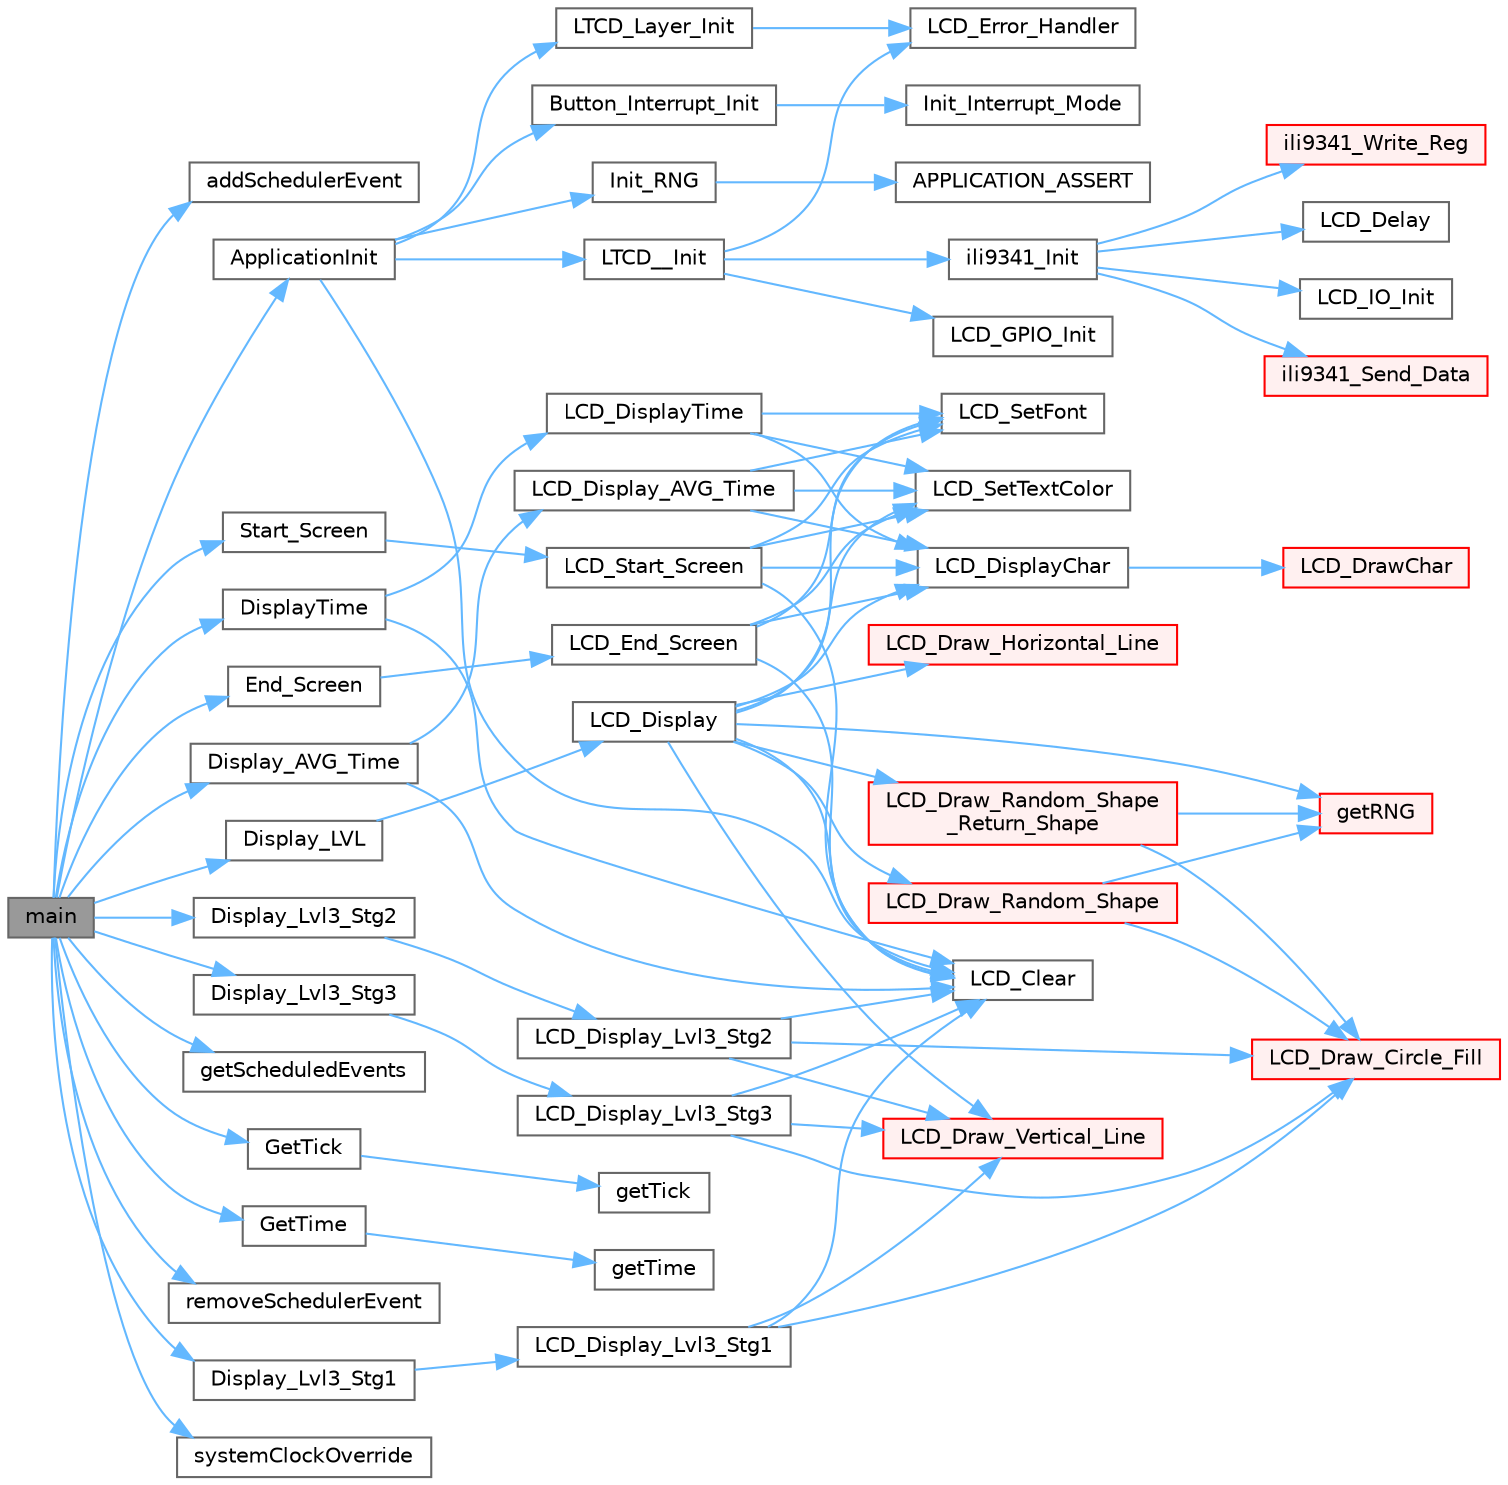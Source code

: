 digraph "main"
{
 // LATEX_PDF_SIZE
  bgcolor="transparent";
  edge [fontname=Helvetica,fontsize=10,labelfontname=Helvetica,labelfontsize=10];
  node [fontname=Helvetica,fontsize=10,shape=box,height=0.2,width=0.4];
  rankdir="LR";
  Node1 [id="Node000001",label="main",height=0.2,width=0.4,color="gray40", fillcolor="grey60", style="filled", fontcolor="black",tooltip="The application entry point."];
  Node1 -> Node2 [id="edge1_Node000001_Node000002",color="steelblue1",style="solid",tooltip=" "];
  Node2 [id="Node000002",label="addSchedulerEvent",height=0.2,width=0.4,color="grey40", fillcolor="white", style="filled",URL="$_scheduler_8c.html#a87054963e0e4425fd3f25bf04a595513",tooltip="Adds an event to the scheduler."];
  Node1 -> Node3 [id="edge2_Node000001_Node000003",color="steelblue1",style="solid",tooltip=" "];
  Node3 [id="Node000003",label="ApplicationInit",height=0.2,width=0.4,color="grey40", fillcolor="white", style="filled",URL="$_application_code_8c.html#a784bc21ff799c79e41f61fbb3583d1e9",tooltip=" "];
  Node3 -> Node4 [id="edge3_Node000003_Node000004",color="steelblue1",style="solid",tooltip=" "];
  Node4 [id="Node000004",label="Button_Interrupt_Init",height=0.2,width=0.4,color="grey40", fillcolor="white", style="filled",URL="$_application_code_8c.html#a0e23cb7a7cec124dda53f70b794577c1",tooltip=" "];
  Node4 -> Node5 [id="edge4_Node000004_Node000005",color="steelblue1",style="solid",tooltip=" "];
  Node5 [id="Node000005",label="Init_Interrupt_Mode",height=0.2,width=0.4,color="grey40", fillcolor="white", style="filled",URL="$_button___driver_8c.html#abcde951185f3f5b80e809a316675d203",tooltip="I changed this to remove the interupt shit cuae i was cinfused."];
  Node3 -> Node6 [id="edge5_Node000003_Node000006",color="steelblue1",style="solid",tooltip=" "];
  Node6 [id="Node000006",label="Init_RNG",height=0.2,width=0.4,color="grey40", fillcolor="white", style="filled",URL="$_r_n_g___driver_8c.html#a6067b0aeeb1f7f9a058156a74067ef35",tooltip="Initializes the Random Number Generator (RNG) hardware."];
  Node6 -> Node7 [id="edge6_Node000006_Node000007",color="steelblue1",style="solid",tooltip=" "];
  Node7 [id="Node000007",label="APPLICATION_ASSERT",height=0.2,width=0.4,color="grey40", fillcolor="white", style="filled",URL="$_error_handling_8c.html#a677a839c1cbb6a0011d1bb3288c230c4",tooltip="Asserts a condition in the application."];
  Node3 -> Node8 [id="edge7_Node000003_Node000008",color="steelblue1",style="solid",tooltip=" "];
  Node8 [id="Node000008",label="LCD_Clear",height=0.2,width=0.4,color="grey40", fillcolor="white", style="filled",URL="$_l_c_d___driver_8c.html#a3adb96f62a9531f7c1e5d05f74c13aad",tooltip="Clears the specified layer of the LCD with a given color."];
  Node3 -> Node9 [id="edge8_Node000003_Node000009",color="steelblue1",style="solid",tooltip=" "];
  Node9 [id="Node000009",label="LTCD__Init",height=0.2,width=0.4,color="grey40", fillcolor="white", style="filled",URL="$_l_c_d___driver_8c.html#a2d22c501c8fe2206b5bef8e6c4d4778c",tooltip=" "];
  Node9 -> Node10 [id="edge9_Node000009_Node000010",color="steelblue1",style="solid",tooltip=" "];
  Node10 [id="Node000010",label="ili9341_Init",height=0.2,width=0.4,color="grey40", fillcolor="white", style="filled",URL="$_l_c_d___driver_8c.html#a9f53af6ab5b6427655c61ef71fa4a442",tooltip="Power on the LCD."];
  Node10 -> Node11 [id="edge10_Node000010_Node000011",color="steelblue1",style="solid",tooltip=" "];
  Node11 [id="Node000011",label="ili9341_Send_Data",height=0.2,width=0.4,color="red", fillcolor="#FFF0F0", style="filled",URL="$_l_c_d___driver_8c.html#a2ab32c85fa63d2acadeffc52a494f168",tooltip="Writes data to the selected LCD register."];
  Node10 -> Node13 [id="edge11_Node000010_Node000013",color="steelblue1",style="solid",tooltip=" "];
  Node13 [id="Node000013",label="ili9341_Write_Reg",height=0.2,width=0.4,color="red", fillcolor="#FFF0F0", style="filled",URL="$_l_c_d___driver_8c.html#a4adb2f8560c2addc44f415420f56d783",tooltip="Writes to the selected LCD register."];
  Node10 -> Node15 [id="edge12_Node000010_Node000015",color="steelblue1",style="solid",tooltip=" "];
  Node15 [id="Node000015",label="LCD_Delay",height=0.2,width=0.4,color="grey40", fillcolor="white", style="filled",URL="$_l_c_d___driver_8c.html#a884a2c8fc8d4239acadc649cb60c0a15",tooltip="Wait for loop in ms."];
  Node10 -> Node16 [id="edge13_Node000010_Node000016",color="steelblue1",style="solid",tooltip=" "];
  Node16 [id="Node000016",label="LCD_IO_Init",height=0.2,width=0.4,color="grey40", fillcolor="white", style="filled",URL="$_l_c_d___driver_8c.html#accf0a45e037a886f9b1a849bedd63735",tooltip="Configures the LCD_SPI interface."];
  Node9 -> Node17 [id="edge14_Node000009_Node000017",color="steelblue1",style="solid",tooltip=" "];
  Node17 [id="Node000017",label="LCD_Error_Handler",height=0.2,width=0.4,color="grey40", fillcolor="white", style="filled",URL="$_l_c_d___driver_8c.html#a9d542c46c2588a88955b8546689c5e53",tooltip=" "];
  Node9 -> Node18 [id="edge15_Node000009_Node000018",color="steelblue1",style="solid",tooltip=" "];
  Node18 [id="Node000018",label="LCD_GPIO_Init",height=0.2,width=0.4,color="grey40", fillcolor="white", style="filled",URL="$_l_c_d___driver_8c.html#a6758ae1e84bda7de6a13005947e33d7f",tooltip=" "];
  Node3 -> Node19 [id="edge16_Node000003_Node000019",color="steelblue1",style="solid",tooltip=" "];
  Node19 [id="Node000019",label="LTCD_Layer_Init",height=0.2,width=0.4,color="grey40", fillcolor="white", style="filled",URL="$_l_c_d___driver_8c.html#a472bf1663586d3e1a7cf7244dc18cb19",tooltip=" "];
  Node19 -> Node17 [id="edge17_Node000019_Node000017",color="steelblue1",style="solid",tooltip=" "];
  Node1 -> Node20 [id="edge18_Node000001_Node000020",color="steelblue1",style="solid",tooltip=" "];
  Node20 [id="Node000020",label="Display_AVG_Time",height=0.2,width=0.4,color="grey40", fillcolor="white", style="filled",URL="$_application_code_8c.html#a299e6a2575fd71ff8f84ffbdeae1bdb6",tooltip=" "];
  Node20 -> Node8 [id="edge19_Node000020_Node000008",color="steelblue1",style="solid",tooltip=" "];
  Node20 -> Node21 [id="edge20_Node000020_Node000021",color="steelblue1",style="solid",tooltip=" "];
  Node21 [id="Node000021",label="LCD_Display_AVG_Time",height=0.2,width=0.4,color="grey40", fillcolor="white", style="filled",URL="$_l_c_d___driver_8c.html#aab84b0aeea46b42396048a36ba774597",tooltip=" "];
  Node21 -> Node22 [id="edge21_Node000021_Node000022",color="steelblue1",style="solid",tooltip=" "];
  Node22 [id="Node000022",label="LCD_DisplayChar",height=0.2,width=0.4,color="grey40", fillcolor="white", style="filled",URL="$_l_c_d___driver_8c.html#aa500186c114aaea3dd6cdc11d306617e",tooltip=" "];
  Node22 -> Node23 [id="edge22_Node000022_Node000023",color="steelblue1",style="solid",tooltip=" "];
  Node23 [id="Node000023",label="LCD_DrawChar",height=0.2,width=0.4,color="red", fillcolor="#FFF0F0", style="filled",URL="$_l_c_d___driver_8c.html#a7d1f743ddd1e2d9333bef2debcd588bb",tooltip="Draws a character on the LCD screen."];
  Node21 -> Node25 [id="edge23_Node000021_Node000025",color="steelblue1",style="solid",tooltip=" "];
  Node25 [id="Node000025",label="LCD_SetFont",height=0.2,width=0.4,color="grey40", fillcolor="white", style="filled",URL="$_l_c_d___driver_8c.html#ac033ddcb70a4545090a2ca57f0be321a",tooltip=" "];
  Node21 -> Node26 [id="edge24_Node000021_Node000026",color="steelblue1",style="solid",tooltip=" "];
  Node26 [id="Node000026",label="LCD_SetTextColor",height=0.2,width=0.4,color="grey40", fillcolor="white", style="filled",URL="$_l_c_d___driver_8c.html#afb00cae53154eb62c10694a6e9122187",tooltip=" "];
  Node1 -> Node27 [id="edge25_Node000001_Node000027",color="steelblue1",style="solid",tooltip=" "];
  Node27 [id="Node000027",label="Display_LVL",height=0.2,width=0.4,color="grey40", fillcolor="white", style="filled",URL="$_application_code_8c.html#a6c52a647416501b43feac0d988aacc42",tooltip=" "];
  Node27 -> Node28 [id="edge26_Node000027_Node000028",color="steelblue1",style="solid",tooltip=" "];
  Node28 [id="Node000028",label="LCD_Display",height=0.2,width=0.4,color="grey40", fillcolor="white", style="filled",URL="$_l_c_d___driver_8c.html#a89b24659155f092f9a107f092e115156",tooltip="Displays different levels on the LCD screen based on the input level."];
  Node28 -> Node29 [id="edge27_Node000028_Node000029",color="steelblue1",style="solid",tooltip=" "];
  Node29 [id="Node000029",label="getRNG",height=0.2,width=0.4,color="red", fillcolor="#FFF0F0", style="filled",URL="$_r_n_g___driver_8c.html#aaf37a9c7260224d7c9a7646bbe293aea",tooltip="Generates and returns a random number."];
  Node28 -> Node8 [id="edge28_Node000028_Node000008",color="steelblue1",style="solid",tooltip=" "];
  Node28 -> Node22 [id="edge29_Node000028_Node000022",color="steelblue1",style="solid",tooltip=" "];
  Node28 -> Node31 [id="edge30_Node000028_Node000031",color="steelblue1",style="solid",tooltip=" "];
  Node31 [id="Node000031",label="LCD_Draw_Horizontal_Line",height=0.2,width=0.4,color="red", fillcolor="#FFF0F0", style="filled",URL="$_l_c_d___driver_8c.html#a7a905ecf40d87347c8629b4226b6d2e1",tooltip="Draws a horizontal line on the screen."];
  Node28 -> Node32 [id="edge31_Node000028_Node000032",color="steelblue1",style="solid",tooltip=" "];
  Node32 [id="Node000032",label="LCD_Draw_Random_Shape",height=0.2,width=0.4,color="red", fillcolor="#FFF0F0", style="filled",URL="$_l_c_d___driver_8c.html#a1e0ad63bd2a5c88eabdddf588490c401",tooltip="Draws a random shape (circle, square, or triangle) on the screen."];
  Node32 -> Node29 [id="edge32_Node000032_Node000029",color="steelblue1",style="solid",tooltip=" "];
  Node32 -> Node33 [id="edge33_Node000032_Node000033",color="steelblue1",style="solid",tooltip=" "];
  Node33 [id="Node000033",label="LCD_Draw_Circle_Fill",height=0.2,width=0.4,color="red", fillcolor="#FFF0F0", style="filled",URL="$_l_c_d___driver_8c.html#ad100093c753ae9ae5d6a5a193dd22b36",tooltip="Draws a filled circle on the screen."];
  Node28 -> Node36 [id="edge34_Node000028_Node000036",color="steelblue1",style="solid",tooltip=" "];
  Node36 [id="Node000036",label="LCD_Draw_Random_Shape\l_Return_Shape",height=0.2,width=0.4,color="red", fillcolor="#FFF0F0", style="filled",URL="$_l_c_d___driver_8c.html#aa3b251fa299fd7a94f595fd1bfa3f503",tooltip="Draws a random shape (circle, triangle, or square) on the screen and returns the shape type."];
  Node36 -> Node29 [id="edge35_Node000036_Node000029",color="steelblue1",style="solid",tooltip=" "];
  Node36 -> Node33 [id="edge36_Node000036_Node000033",color="steelblue1",style="solid",tooltip=" "];
  Node28 -> Node37 [id="edge37_Node000028_Node000037",color="steelblue1",style="solid",tooltip=" "];
  Node37 [id="Node000037",label="LCD_Draw_Vertical_Line",height=0.2,width=0.4,color="red", fillcolor="#FFF0F0", style="filled",URL="$_l_c_d___driver_8c.html#a0ac6b0baeb492c28cb5de69d89685436",tooltip="Draws a vertical line on the screen."];
  Node28 -> Node25 [id="edge38_Node000028_Node000025",color="steelblue1",style="solid",tooltip=" "];
  Node28 -> Node26 [id="edge39_Node000028_Node000026",color="steelblue1",style="solid",tooltip=" "];
  Node1 -> Node38 [id="edge40_Node000001_Node000038",color="steelblue1",style="solid",tooltip=" "];
  Node38 [id="Node000038",label="Display_Lvl3_Stg1",height=0.2,width=0.4,color="grey40", fillcolor="white", style="filled",URL="$_application_code_8c.html#ae2f8f9e242916b09875ccce953bac02e",tooltip=" "];
  Node38 -> Node39 [id="edge41_Node000038_Node000039",color="steelblue1",style="solid",tooltip=" "];
  Node39 [id="Node000039",label="LCD_Display_Lvl3_Stg1",height=0.2,width=0.4,color="grey40", fillcolor="white", style="filled",URL="$_l_c_d___driver_8c.html#aeef226b3af341b88fb77b8a8e7102e27",tooltip="Displays the first stage of Level 3 on the LCD screen."];
  Node39 -> Node8 [id="edge42_Node000039_Node000008",color="steelblue1",style="solid",tooltip=" "];
  Node39 -> Node33 [id="edge43_Node000039_Node000033",color="steelblue1",style="solid",tooltip=" "];
  Node39 -> Node37 [id="edge44_Node000039_Node000037",color="steelblue1",style="solid",tooltip=" "];
  Node1 -> Node40 [id="edge45_Node000001_Node000040",color="steelblue1",style="solid",tooltip=" "];
  Node40 [id="Node000040",label="Display_Lvl3_Stg2",height=0.2,width=0.4,color="grey40", fillcolor="white", style="filled",URL="$_application_code_8c.html#a5100fb16f06dfc463e1d7dc01ea0f876",tooltip=" "];
  Node40 -> Node41 [id="edge46_Node000040_Node000041",color="steelblue1",style="solid",tooltip=" "];
  Node41 [id="Node000041",label="LCD_Display_Lvl3_Stg2",height=0.2,width=0.4,color="grey40", fillcolor="white", style="filled",URL="$_l_c_d___driver_8c.html#aca47c3f60de3d6716366d98268b2dad8",tooltip="Displays the second stage of Level 3 on the LCD screen."];
  Node41 -> Node8 [id="edge47_Node000041_Node000008",color="steelblue1",style="solid",tooltip=" "];
  Node41 -> Node33 [id="edge48_Node000041_Node000033",color="steelblue1",style="solid",tooltip=" "];
  Node41 -> Node37 [id="edge49_Node000041_Node000037",color="steelblue1",style="solid",tooltip=" "];
  Node1 -> Node42 [id="edge50_Node000001_Node000042",color="steelblue1",style="solid",tooltip=" "];
  Node42 [id="Node000042",label="Display_Lvl3_Stg3",height=0.2,width=0.4,color="grey40", fillcolor="white", style="filled",URL="$_application_code_8c.html#ad965cdbec43f0ca1b66d75f4103870bb",tooltip=" "];
  Node42 -> Node43 [id="edge51_Node000042_Node000043",color="steelblue1",style="solid",tooltip=" "];
  Node43 [id="Node000043",label="LCD_Display_Lvl3_Stg3",height=0.2,width=0.4,color="grey40", fillcolor="white", style="filled",URL="$_l_c_d___driver_8c.html#a17ad9dd1e1193c95020f0b4f88b99e84",tooltip="Displays the third stage of Level 3 on the LCD screen."];
  Node43 -> Node8 [id="edge52_Node000043_Node000008",color="steelblue1",style="solid",tooltip=" "];
  Node43 -> Node33 [id="edge53_Node000043_Node000033",color="steelblue1",style="solid",tooltip=" "];
  Node43 -> Node37 [id="edge54_Node000043_Node000037",color="steelblue1",style="solid",tooltip=" "];
  Node1 -> Node44 [id="edge55_Node000001_Node000044",color="steelblue1",style="solid",tooltip=" "];
  Node44 [id="Node000044",label="DisplayTime",height=0.2,width=0.4,color="grey40", fillcolor="white", style="filled",URL="$_application_code_8c.html#a9067b9c4a2dc2cc2d2b151aecfca07fe",tooltip=" "];
  Node44 -> Node8 [id="edge56_Node000044_Node000008",color="steelblue1",style="solid",tooltip=" "];
  Node44 -> Node45 [id="edge57_Node000044_Node000045",color="steelblue1",style="solid",tooltip=" "];
  Node45 [id="Node000045",label="LCD_DisplayTime",height=0.2,width=0.4,color="grey40", fillcolor="white", style="filled",URL="$_l_c_d___driver_8c.html#a03300d76179594cce5c9b5ae2cc44122",tooltip="Displays the given time in milliseconds on the LCD screen."];
  Node45 -> Node22 [id="edge58_Node000045_Node000022",color="steelblue1",style="solid",tooltip=" "];
  Node45 -> Node25 [id="edge59_Node000045_Node000025",color="steelblue1",style="solid",tooltip=" "];
  Node45 -> Node26 [id="edge60_Node000045_Node000026",color="steelblue1",style="solid",tooltip=" "];
  Node1 -> Node46 [id="edge61_Node000001_Node000046",color="steelblue1",style="solid",tooltip=" "];
  Node46 [id="Node000046",label="End_Screen",height=0.2,width=0.4,color="grey40", fillcolor="white", style="filled",URL="$_application_code_8c.html#ae48124a454717691cde65602fd8aa932",tooltip=" "];
  Node46 -> Node47 [id="edge62_Node000046_Node000047",color="steelblue1",style="solid",tooltip=" "];
  Node47 [id="Node000047",label="LCD_End_Screen",height=0.2,width=0.4,color="grey40", fillcolor="white", style="filled",URL="$_l_c_d___driver_8c.html#ad8a53dea3842e2ae908dc37bd386e1c9",tooltip="Displays the end screen with final scores for different levels on the LCD."];
  Node47 -> Node8 [id="edge63_Node000047_Node000008",color="steelblue1",style="solid",tooltip=" "];
  Node47 -> Node22 [id="edge64_Node000047_Node000022",color="steelblue1",style="solid",tooltip=" "];
  Node47 -> Node25 [id="edge65_Node000047_Node000025",color="steelblue1",style="solid",tooltip=" "];
  Node47 -> Node26 [id="edge66_Node000047_Node000026",color="steelblue1",style="solid",tooltip=" "];
  Node1 -> Node48 [id="edge67_Node000001_Node000048",color="steelblue1",style="solid",tooltip=" "];
  Node48 [id="Node000048",label="getScheduledEvents",height=0.2,width=0.4,color="grey40", fillcolor="white", style="filled",URL="$_scheduler_8c.html#afe49376cc5298409a98e70adab289bb4",tooltip="Retrieves the currently scheduled events."];
  Node1 -> Node49 [id="edge68_Node000001_Node000049",color="steelblue1",style="solid",tooltip=" "];
  Node49 [id="Node000049",label="GetTick",height=0.2,width=0.4,color="grey40", fillcolor="white", style="filled",URL="$_application_code_8c.html#a657f82e3f1cdff88e4970e8d9686a0aa",tooltip=" "];
  Node49 -> Node50 [id="edge69_Node000049_Node000050",color="steelblue1",style="solid",tooltip=" "];
  Node50 [id="Node000050",label="getTick",height=0.2,width=0.4,color="grey40", fillcolor="white", style="filled",URL="$_timer___driver_8c.html#a51e640a46d90ed1b5111b4469babc6f7",tooltip="Retrieves the current system tick value."];
  Node1 -> Node51 [id="edge70_Node000001_Node000051",color="steelblue1",style="solid",tooltip=" "];
  Node51 [id="Node000051",label="GetTime",height=0.2,width=0.4,color="grey40", fillcolor="white", style="filled",URL="$_application_code_8c.html#a17b3c8fabbd51783f8c68ed341be2d93",tooltip=" "];
  Node51 -> Node52 [id="edge71_Node000051_Node000052",color="steelblue1",style="solid",tooltip=" "];
  Node52 [id="Node000052",label="getTime",height=0.2,width=0.4,color="grey40", fillcolor="white", style="filled",URL="$_timer___driver_8c.html#aa8318b2e44178e19ec856c340f9e04c7",tooltip="Calculates the time difference between two tick values."];
  Node1 -> Node53 [id="edge72_Node000001_Node000053",color="steelblue1",style="solid",tooltip=" "];
  Node53 [id="Node000053",label="removeSchedulerEvent",height=0.2,width=0.4,color="grey40", fillcolor="white", style="filled",URL="$_scheduler_8c.html#a65964525a73b777742363e4801aa9f37",tooltip="Removes an event from the scheduler."];
  Node1 -> Node54 [id="edge73_Node000001_Node000054",color="steelblue1",style="solid",tooltip=" "];
  Node54 [id="Node000054",label="Start_Screen",height=0.2,width=0.4,color="grey40", fillcolor="white", style="filled",URL="$_application_code_8c.html#aab1b82c1ad409f41e25bb85c37824111",tooltip=" "];
  Node54 -> Node55 [id="edge74_Node000054_Node000055",color="steelblue1",style="solid",tooltip=" "];
  Node55 [id="Node000055",label="LCD_Start_Screen",height=0.2,width=0.4,color="grey40", fillcolor="white", style="filled",URL="$_l_c_d___driver_8c.html#a0aa0357067cd4753e06a7fd1e810eb4d",tooltip="Displays the average time in milliseconds on the LCD screen."];
  Node55 -> Node8 [id="edge75_Node000055_Node000008",color="steelblue1",style="solid",tooltip=" "];
  Node55 -> Node22 [id="edge76_Node000055_Node000022",color="steelblue1",style="solid",tooltip=" "];
  Node55 -> Node25 [id="edge77_Node000055_Node000025",color="steelblue1",style="solid",tooltip=" "];
  Node55 -> Node26 [id="edge78_Node000055_Node000026",color="steelblue1",style="solid",tooltip=" "];
  Node1 -> Node56 [id="edge79_Node000001_Node000056",color="steelblue1",style="solid",tooltip=" "];
  Node56 [id="Node000056",label="systemClockOverride",height=0.2,width=0.4,color="grey40", fillcolor="white", style="filled",URL="$main_8c.html#a2f82ca30176aa977bff96178c02e33c7",tooltip=" "];
}
